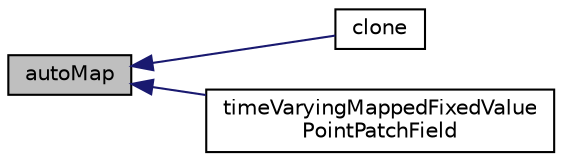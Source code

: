 digraph "autoMap"
{
  bgcolor="transparent";
  edge [fontname="Helvetica",fontsize="10",labelfontname="Helvetica",labelfontsize="10"];
  node [fontname="Helvetica",fontsize="10",shape=record];
  rankdir="LR";
  Node727 [label="autoMap",height=0.2,width=0.4,color="black", fillcolor="grey75", style="filled", fontcolor="black"];
  Node727 -> Node728 [dir="back",color="midnightblue",fontsize="10",style="solid",fontname="Helvetica"];
  Node728 [label="clone",height=0.2,width=0.4,color="black",URL="$a24541.html#aaa3e98c14bf456364e5df0149d610d29",tooltip="Construct and return a clone setting internal field reference. "];
  Node727 -> Node729 [dir="back",color="midnightblue",fontsize="10",style="solid",fontname="Helvetica"];
  Node729 [label="timeVaryingMappedFixedValue\lPointPatchField",height=0.2,width=0.4,color="black",URL="$a24541.html#ab44d51818763893c80fa1ae8a3615004",tooltip="Construct as copy setting internal field reference. "];
}
